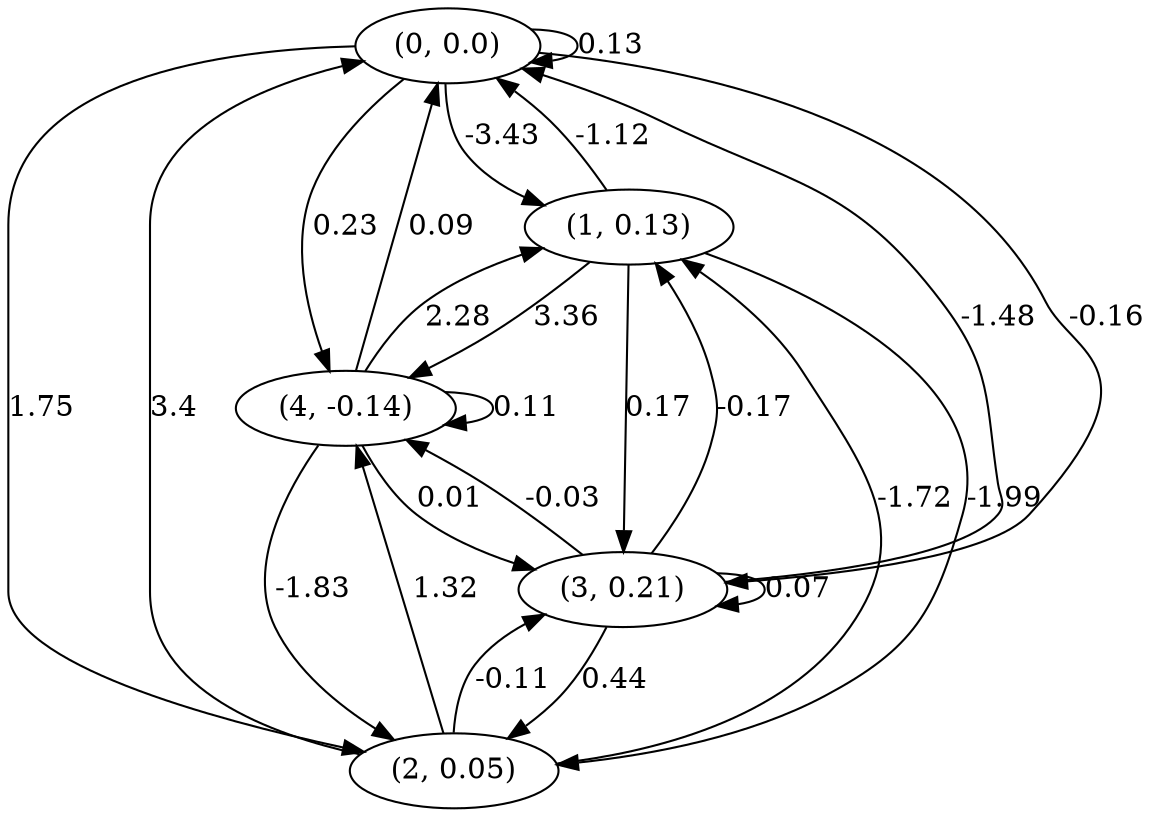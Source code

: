 digraph {
    0 [ label = "(0, 0.0)" ]
    1 [ label = "(1, 0.13)" ]
    2 [ label = "(2, 0.05)" ]
    3 [ label = "(3, 0.21)" ]
    4 [ label = "(4, -0.14)" ]
    0 -> 0 [ label = "0.13" ]
    3 -> 3 [ label = "0.07" ]
    4 -> 4 [ label = "0.11" ]
    1 -> 0 [ label = "-1.12" ]
    2 -> 0 [ label = "3.4" ]
    3 -> 0 [ label = "-1.48" ]
    4 -> 0 [ label = "0.09" ]
    0 -> 1 [ label = "-3.43" ]
    2 -> 1 [ label = "-1.72" ]
    3 -> 1 [ label = "-0.17" ]
    4 -> 1 [ label = "2.28" ]
    0 -> 2 [ label = "1.75" ]
    1 -> 2 [ label = "-1.99" ]
    3 -> 2 [ label = "0.44" ]
    4 -> 2 [ label = "-1.83" ]
    0 -> 3 [ label = "-0.16" ]
    1 -> 3 [ label = "0.17" ]
    2 -> 3 [ label = "-0.11" ]
    4 -> 3 [ label = "0.01" ]
    0 -> 4 [ label = "0.23" ]
    1 -> 4 [ label = "3.36" ]
    2 -> 4 [ label = "1.32" ]
    3 -> 4 [ label = "-0.03" ]
}

